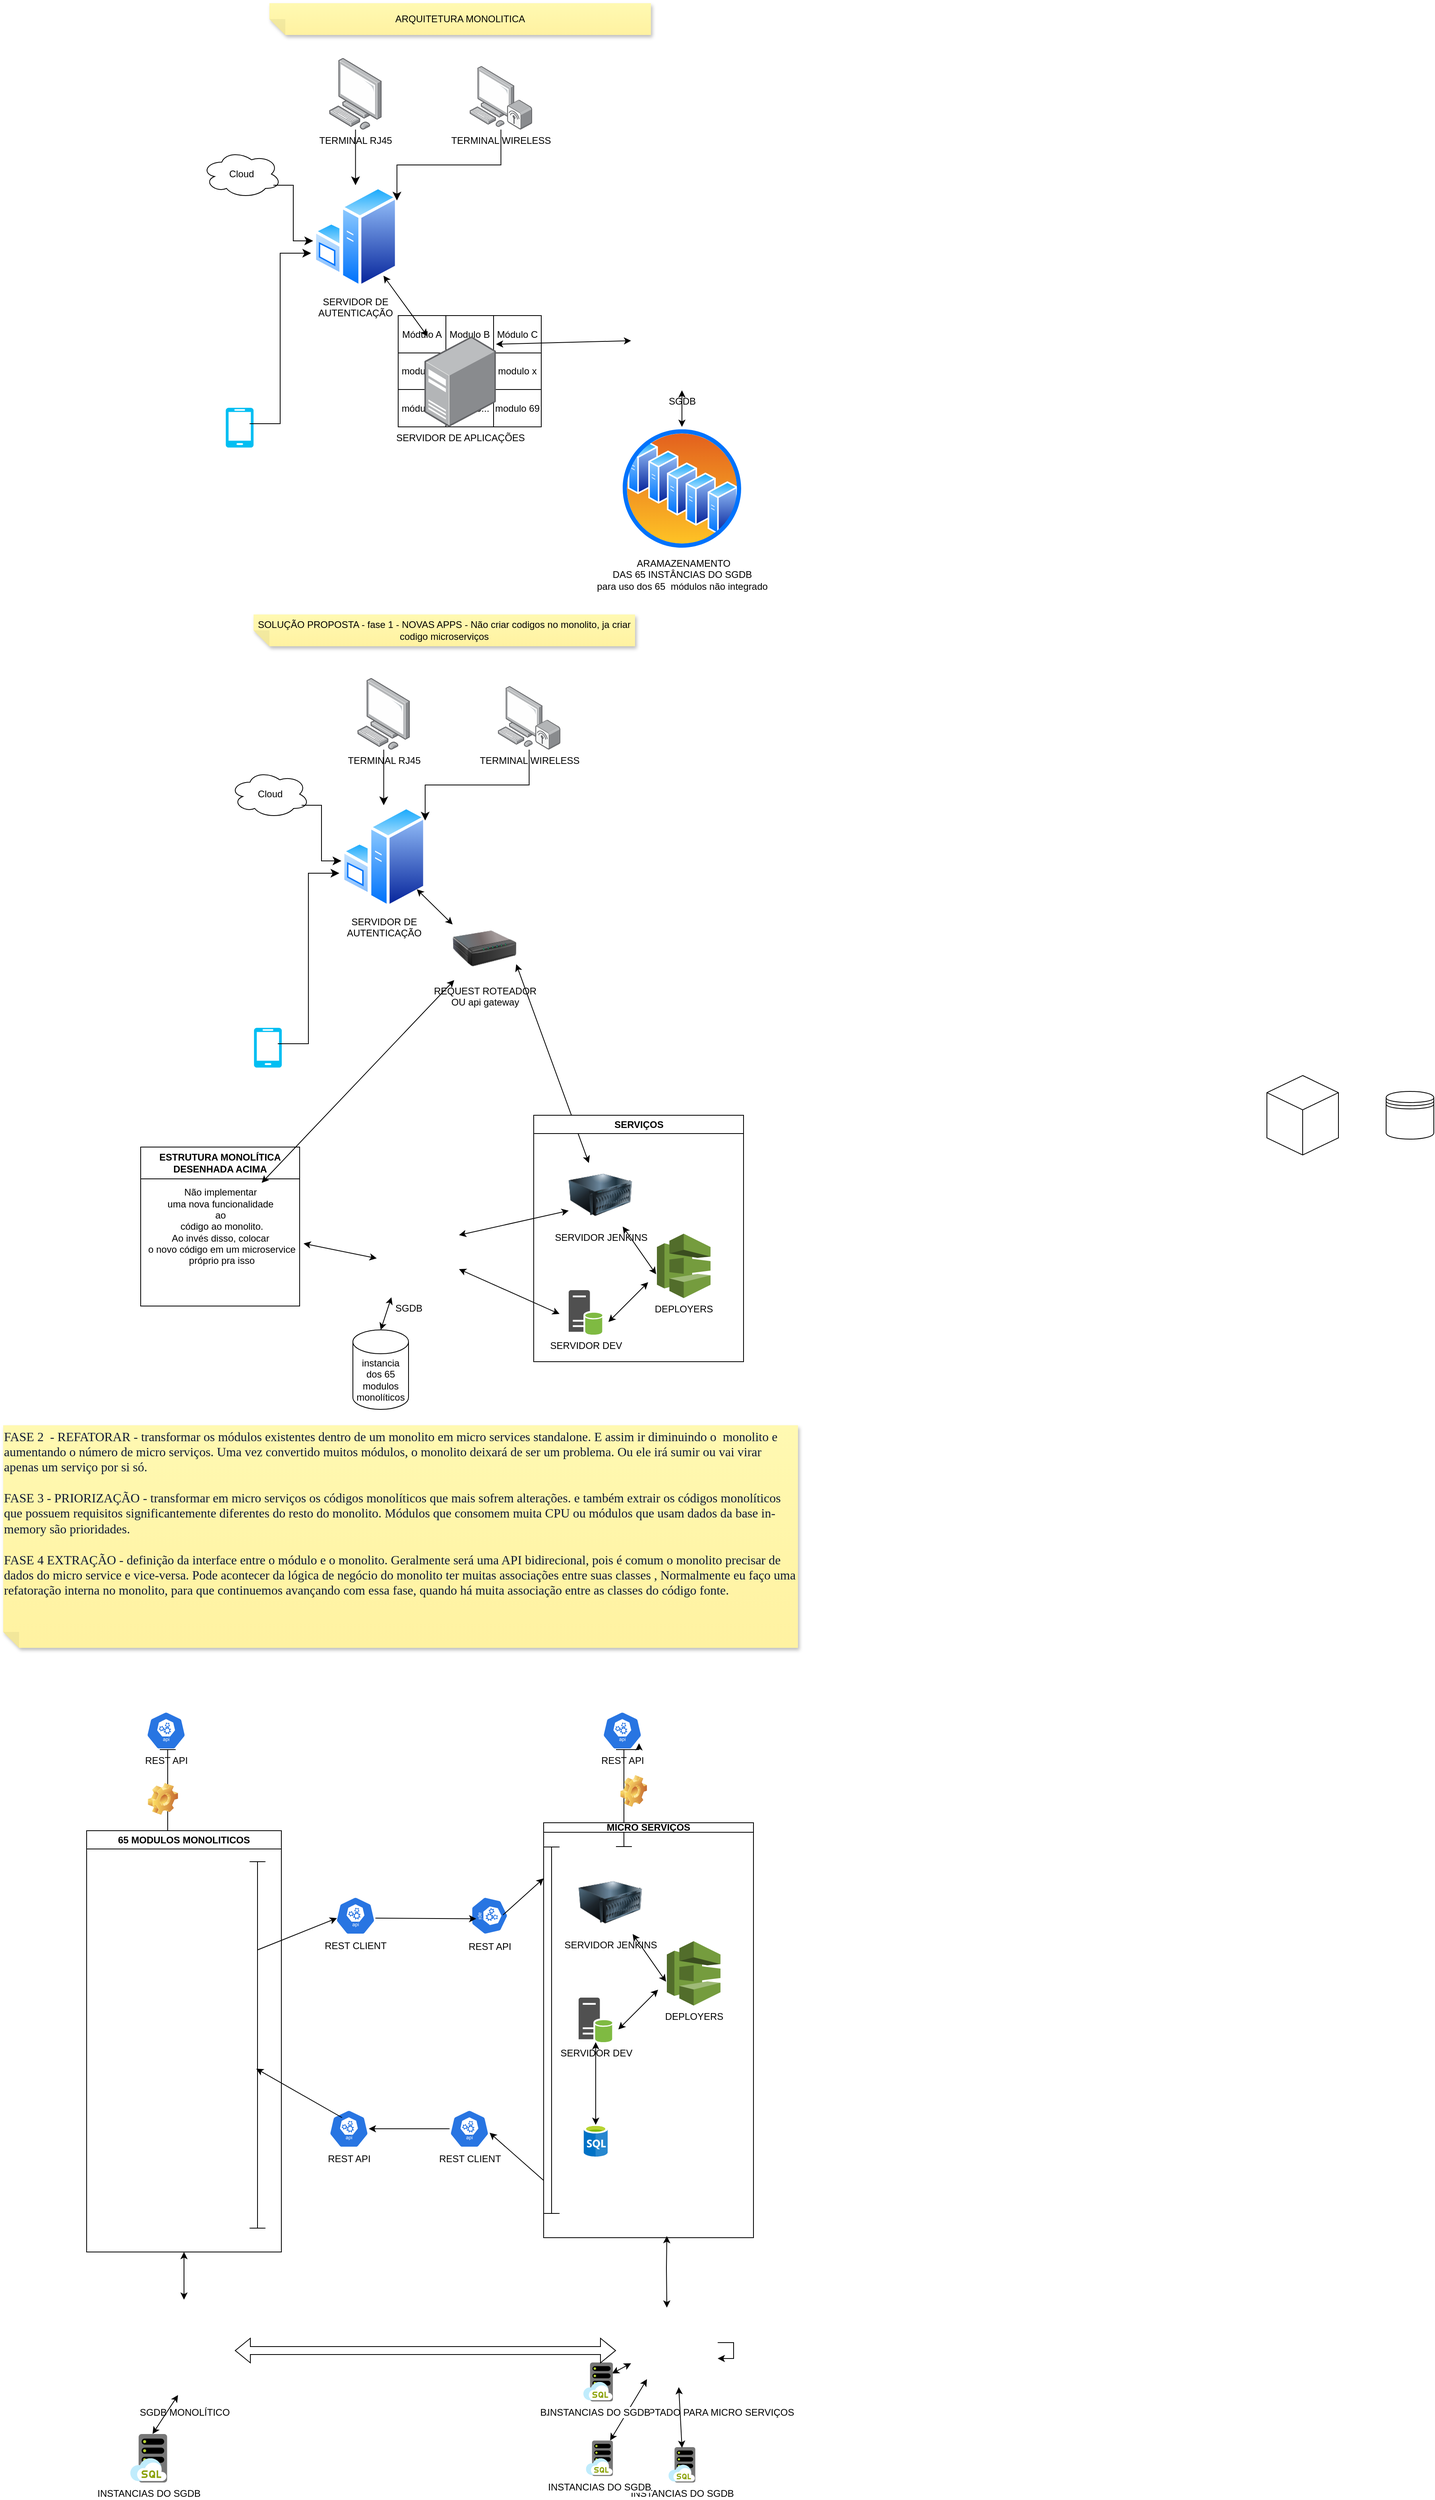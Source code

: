 <mxfile version="20.8.20" type="github">
  <diagram name="Página-1" id="vrQVgnBcplRZsaQNlVIw">
    <mxGraphModel dx="2704" dy="1742" grid="1" gridSize="10" guides="1" tooltips="1" connect="1" arrows="1" fold="1" page="1" pageScale="1" pageWidth="827" pageHeight="1169" math="0" shadow="0">
      <root>
        <mxCell id="0" />
        <mxCell id="1" parent="0" />
        <mxCell id="_jTHvkS16JHK57eq69Uk-1" value="" style="childLayout=tableLayout;recursiveResize=0;shadow=0;fillColor=none;" vertex="1" parent="1">
          <mxGeometry x="-503" y="-776" width="180" height="140" as="geometry" />
        </mxCell>
        <mxCell id="_jTHvkS16JHK57eq69Uk-2" value="" style="shape=tableRow;horizontal=0;startSize=0;swimlaneHead=0;swimlaneBody=0;top=0;left=0;bottom=0;right=0;dropTarget=0;collapsible=0;recursiveResize=0;expand=0;fontStyle=0;fillColor=none;strokeColor=inherit;" vertex="1" parent="_jTHvkS16JHK57eq69Uk-1">
          <mxGeometry width="180" height="47" as="geometry" />
        </mxCell>
        <mxCell id="_jTHvkS16JHK57eq69Uk-3" value="Módulo A" style="connectable=0;recursiveResize=0;strokeColor=inherit;fillColor=none;align=center;whiteSpace=wrap;html=1;" vertex="1" parent="_jTHvkS16JHK57eq69Uk-2">
          <mxGeometry width="60" height="47" as="geometry">
            <mxRectangle width="60" height="47" as="alternateBounds" />
          </mxGeometry>
        </mxCell>
        <mxCell id="_jTHvkS16JHK57eq69Uk-4" value="Modulo B" style="connectable=0;recursiveResize=0;strokeColor=inherit;fillColor=none;align=center;whiteSpace=wrap;html=1;" vertex="1" parent="_jTHvkS16JHK57eq69Uk-2">
          <mxGeometry x="60" width="60" height="47" as="geometry">
            <mxRectangle width="60" height="47" as="alternateBounds" />
          </mxGeometry>
        </mxCell>
        <mxCell id="_jTHvkS16JHK57eq69Uk-5" value="Módulo C" style="connectable=0;recursiveResize=0;strokeColor=inherit;fillColor=none;align=center;whiteSpace=wrap;html=1;" vertex="1" parent="_jTHvkS16JHK57eq69Uk-2">
          <mxGeometry x="120" width="60" height="47" as="geometry">
            <mxRectangle width="60" height="47" as="alternateBounds" />
          </mxGeometry>
        </mxCell>
        <mxCell id="_jTHvkS16JHK57eq69Uk-6" style="shape=tableRow;horizontal=0;startSize=0;swimlaneHead=0;swimlaneBody=0;top=0;left=0;bottom=0;right=0;dropTarget=0;collapsible=0;recursiveResize=0;expand=0;fontStyle=0;fillColor=none;strokeColor=inherit;" vertex="1" parent="_jTHvkS16JHK57eq69Uk-1">
          <mxGeometry y="47" width="180" height="46" as="geometry" />
        </mxCell>
        <mxCell id="_jTHvkS16JHK57eq69Uk-7" value="modulo D" style="connectable=0;recursiveResize=0;strokeColor=inherit;fillColor=none;align=center;whiteSpace=wrap;html=1;" vertex="1" parent="_jTHvkS16JHK57eq69Uk-6">
          <mxGeometry width="60" height="46" as="geometry">
            <mxRectangle width="60" height="46" as="alternateBounds" />
          </mxGeometry>
        </mxCell>
        <mxCell id="_jTHvkS16JHK57eq69Uk-8" value="Modulo E" style="connectable=0;recursiveResize=0;strokeColor=inherit;fillColor=none;align=center;whiteSpace=wrap;html=1;" vertex="1" parent="_jTHvkS16JHK57eq69Uk-6">
          <mxGeometry x="60" width="60" height="46" as="geometry">
            <mxRectangle width="60" height="46" as="alternateBounds" />
          </mxGeometry>
        </mxCell>
        <mxCell id="_jTHvkS16JHK57eq69Uk-9" value="modulo x" style="connectable=0;recursiveResize=0;strokeColor=inherit;fillColor=none;align=center;whiteSpace=wrap;html=1;" vertex="1" parent="_jTHvkS16JHK57eq69Uk-6">
          <mxGeometry x="120" width="60" height="46" as="geometry">
            <mxRectangle width="60" height="46" as="alternateBounds" />
          </mxGeometry>
        </mxCell>
        <mxCell id="_jTHvkS16JHK57eq69Uk-10" style="shape=tableRow;horizontal=0;startSize=0;swimlaneHead=0;swimlaneBody=0;top=0;left=0;bottom=0;right=0;dropTarget=0;collapsible=0;recursiveResize=0;expand=0;fontStyle=0;fillColor=none;strokeColor=inherit;" vertex="1" parent="_jTHvkS16JHK57eq69Uk-1">
          <mxGeometry y="93" width="180" height="47" as="geometry" />
        </mxCell>
        <mxCell id="_jTHvkS16JHK57eq69Uk-11" value="módulo N" style="connectable=0;recursiveResize=0;strokeColor=inherit;fillColor=none;align=center;whiteSpace=wrap;html=1;" vertex="1" parent="_jTHvkS16JHK57eq69Uk-10">
          <mxGeometry width="60" height="47" as="geometry">
            <mxRectangle width="60" height="47" as="alternateBounds" />
          </mxGeometry>
        </mxCell>
        <mxCell id="_jTHvkS16JHK57eq69Uk-12" value="modulo..." style="connectable=0;recursiveResize=0;strokeColor=inherit;fillColor=none;align=center;whiteSpace=wrap;html=1;" vertex="1" parent="_jTHvkS16JHK57eq69Uk-10">
          <mxGeometry x="60" width="60" height="47" as="geometry">
            <mxRectangle width="60" height="47" as="alternateBounds" />
          </mxGeometry>
        </mxCell>
        <mxCell id="_jTHvkS16JHK57eq69Uk-13" value="modulo 69" style="connectable=0;recursiveResize=0;strokeColor=inherit;fillColor=none;align=center;whiteSpace=wrap;html=1;" vertex="1" parent="_jTHvkS16JHK57eq69Uk-10">
          <mxGeometry x="120" width="60" height="47" as="geometry">
            <mxRectangle width="60" height="47" as="alternateBounds" />
          </mxGeometry>
        </mxCell>
        <mxCell id="DquQTZMPiSn_yVQ3O4vY-1" value="" style="shape=datastore;whiteSpace=wrap;html=1;" parent="1" vertex="1">
          <mxGeometry x="740" y="200" width="60" height="60" as="geometry" />
        </mxCell>
        <mxCell id="DquQTZMPiSn_yVQ3O4vY-2" value="" style="html=1;whiteSpace=wrap;shape=isoCube2;backgroundOutline=1;isoAngle=15;" parent="1" vertex="1">
          <mxGeometry x="590" y="180" width="90" height="100" as="geometry" />
        </mxCell>
        <mxCell id="DquQTZMPiSn_yVQ3O4vY-3" value="Cloud" style="ellipse;shape=cloud;whiteSpace=wrap;html=1;align=center;" parent="1" vertex="1">
          <mxGeometry x="-750" y="-984" width="100" height="60" as="geometry" />
        </mxCell>
        <mxCell id="DquQTZMPiSn_yVQ3O4vY-8" value="" style="verticalLabelPosition=bottom;html=1;verticalAlign=top;align=center;strokeColor=none;fillColor=#00BEF2;shape=mxgraph.azure.mobile;pointerEvents=1;" parent="1" vertex="1">
          <mxGeometry x="-720" y="-660" width="35" height="50" as="geometry" />
        </mxCell>
        <mxCell id="DquQTZMPiSn_yVQ3O4vY-10" value="SGDB" style="shape=image;html=1;verticalAlign=top;verticalLabelPosition=bottom;labelBackgroundColor=#ffffff;imageAspect=0;aspect=fixed;image=https://cdn2.iconfinder.com/data/icons/whcompare-isometric-web-hosting-servers/50/database-cache-128.png" parent="1" vertex="1">
          <mxGeometry x="-210" y="-810" width="128" height="128" as="geometry" />
        </mxCell>
        <mxCell id="DquQTZMPiSn_yVQ3O4vY-33" value="" style="edgeStyle=elbowEdgeStyle;elbow=horizontal;endArrow=classic;html=1;curved=0;rounded=0;endSize=8;startSize=8;entryX=-0.024;entryY=0.658;entryDx=0;entryDy=0;entryPerimeter=0;" parent="1" target="DquQTZMPiSn_yVQ3O4vY-36" edge="1">
          <mxGeometry width="50" height="50" relative="1" as="geometry">
            <mxPoint x="-690" y="-640" as="sourcePoint" />
            <mxPoint x="-620" y="-830" as="targetPoint" />
          </mxGeometry>
        </mxCell>
        <mxCell id="DquQTZMPiSn_yVQ3O4vY-35" value="" style="edgeStyle=elbowEdgeStyle;elbow=horizontal;endArrow=classic;html=1;curved=0;rounded=0;endSize=8;startSize=8;entryX=0;entryY=0.156;entryDx=0;entryDy=0;entryPerimeter=0;" parent="1" edge="1">
          <mxGeometry width="50" height="50" relative="1" as="geometry">
            <mxPoint x="-660" y="-940" as="sourcePoint" />
            <mxPoint x="-610" y="-869.985" as="targetPoint" />
          </mxGeometry>
        </mxCell>
        <mxCell id="DquQTZMPiSn_yVQ3O4vY-36" value="SERVIDOR DE &lt;br&gt;AUTENTICAÇÃO" style="aspect=fixed;perimeter=ellipsePerimeter;html=1;align=center;shadow=0;dashed=0;spacingTop=3;image;image=img/lib/active_directory/windows_server.svg;" parent="1" vertex="1">
          <mxGeometry x="-610" y="-940" width="106.6" height="130" as="geometry" />
        </mxCell>
        <mxCell id="DquQTZMPiSn_yVQ3O4vY-38" value="TERMINAL RJ45" style="points=[];aspect=fixed;html=1;align=center;shadow=0;dashed=0;image;image=img/lib/allied_telesis/computer_and_terminals/Personal_Computer.svg;" parent="1" vertex="1">
          <mxGeometry x="-590" y="-1100" width="66.41" height="90" as="geometry" />
        </mxCell>
        <mxCell id="DquQTZMPiSn_yVQ3O4vY-39" value="TERMINAL WIRELESS" style="points=[];aspect=fixed;html=1;align=center;shadow=0;dashed=0;image;image=img/lib/allied_telesis/computer_and_terminals/Personal_Computer_Wireless.svg;" parent="1" vertex="1">
          <mxGeometry x="-413" y="-1090" width="78.5" height="80" as="geometry" />
        </mxCell>
        <mxCell id="DquQTZMPiSn_yVQ3O4vY-41" value="" style="edgeStyle=elbowEdgeStyle;elbow=horizontal;endArrow=classic;html=1;curved=0;rounded=0;endSize=8;startSize=8;" parent="1" source="DquQTZMPiSn_yVQ3O4vY-38" target="DquQTZMPiSn_yVQ3O4vY-36" edge="1">
          <mxGeometry width="50" height="50" relative="1" as="geometry">
            <mxPoint x="-590" y="-870" as="sourcePoint" />
            <mxPoint x="-540" y="-920" as="targetPoint" />
            <Array as="points">
              <mxPoint x="-560" y="-930" />
            </Array>
          </mxGeometry>
        </mxCell>
        <mxCell id="DquQTZMPiSn_yVQ3O4vY-43" value="" style="edgeStyle=elbowEdgeStyle;elbow=vertical;endArrow=classic;html=1;curved=0;rounded=0;endSize=8;startSize=8;entryX=0.989;entryY=0.148;entryDx=0;entryDy=0;entryPerimeter=0;" parent="1" source="DquQTZMPiSn_yVQ3O4vY-39" target="DquQTZMPiSn_yVQ3O4vY-36" edge="1">
          <mxGeometry width="50" height="50" relative="1" as="geometry">
            <mxPoint x="-410" y="-820" as="sourcePoint" />
            <mxPoint x="-360" y="-870" as="targetPoint" />
          </mxGeometry>
        </mxCell>
        <mxCell id="DquQTZMPiSn_yVQ3O4vY-45" value="" style="endArrow=classic;startArrow=classic;html=1;rounded=0;" parent="1" source="DquQTZMPiSn_yVQ3O4vY-36" target="DquQTZMPiSn_yVQ3O4vY-48" edge="1">
          <mxGeometry width="50" height="50" relative="1" as="geometry">
            <mxPoint x="-350" y="-800" as="sourcePoint" />
            <mxPoint x="-300" y="-850" as="targetPoint" />
          </mxGeometry>
        </mxCell>
        <mxCell id="DquQTZMPiSn_yVQ3O4vY-46" value="" style="endArrow=classic;startArrow=classic;html=1;rounded=0;" parent="1" source="DquQTZMPiSn_yVQ3O4vY-10" target="DquQTZMPiSn_yVQ3O4vY-47" edge="1">
          <mxGeometry width="50" height="50" relative="1" as="geometry">
            <mxPoint x="-220" y="-730" as="sourcePoint" />
            <mxPoint x="-170" y="-730" as="targetPoint" />
          </mxGeometry>
        </mxCell>
        <mxCell id="DquQTZMPiSn_yVQ3O4vY-47" value="&amp;nbsp;ARAMAZENAMENTO&lt;br style=&quot;border-color: var(--border-color);&quot;&gt;DAS 65 INSTÂNCIAS DO SGDB&lt;br style=&quot;border-color: var(--border-color);&quot;&gt;para uso dos 65&amp;nbsp; módulos não integrado" style="aspect=fixed;perimeter=ellipsePerimeter;html=1;align=center;shadow=0;dashed=0;spacingTop=3;image;image=img/lib/active_directory/server_farm.svg;" parent="1" vertex="1">
          <mxGeometry x="-223.5" y="-636" width="155" height="155" as="geometry" />
        </mxCell>
        <mxCell id="DquQTZMPiSn_yVQ3O4vY-48" value="SERVIDOR DE APLICAÇÕES" style="points=[];aspect=fixed;html=1;align=center;shadow=0;dashed=0;image;image=img/lib/allied_telesis/computer_and_terminals/Server_Desktop.svg;" parent="1" vertex="1">
          <mxGeometry x="-470" y="-750" width="89.93" height="114" as="geometry" />
        </mxCell>
        <mxCell id="DquQTZMPiSn_yVQ3O4vY-49" value="" style="endArrow=classic;startArrow=classic;html=1;rounded=0;" parent="1" target="DquQTZMPiSn_yVQ3O4vY-10" edge="1">
          <mxGeometry width="50" height="50" relative="1" as="geometry">
            <mxPoint x="-380" y="-740" as="sourcePoint" />
            <mxPoint x="-320" y="-800" as="targetPoint" />
          </mxGeometry>
        </mxCell>
        <mxCell id="DquQTZMPiSn_yVQ3O4vY-51" value="ARQUITETURA MONOLITICA" style="shape=note;whiteSpace=wrap;html=1;backgroundOutline=1;fontColor=#000000;darkOpacity=0.05;fillColor=#FFF9B2;strokeColor=none;fillStyle=solid;direction=west;gradientDirection=north;gradientColor=#FFF2A1;shadow=1;size=20;pointerEvents=1;" parent="1" vertex="1">
          <mxGeometry x="-665.04" y="-1169" width="480" height="40" as="geometry" />
        </mxCell>
        <mxCell id="DquQTZMPiSn_yVQ3O4vY-52" value="SOLUÇÃO PROPOSTA - fase 1 - NOVAS APPS - Não criar codigos no monolito, ja criar codigo microserviços" style="shape=note;whiteSpace=wrap;html=1;backgroundOutline=1;fontColor=#000000;darkOpacity=0.05;fillColor=#FFF9B2;strokeColor=none;fillStyle=solid;direction=west;gradientDirection=north;gradientColor=#FFF2A1;shadow=1;size=20;pointerEvents=1;" parent="1" vertex="1">
          <mxGeometry x="-685" y="-400" width="480" height="40" as="geometry" />
        </mxCell>
        <mxCell id="DquQTZMPiSn_yVQ3O4vY-53" value="Cloud" style="ellipse;shape=cloud;whiteSpace=wrap;html=1;align=center;" parent="1" vertex="1">
          <mxGeometry x="-714.5" y="-204" width="100" height="60" as="geometry" />
        </mxCell>
        <mxCell id="DquQTZMPiSn_yVQ3O4vY-54" value="" style="verticalLabelPosition=bottom;html=1;verticalAlign=top;align=center;strokeColor=none;fillColor=#00BEF2;shape=mxgraph.azure.mobile;pointerEvents=1;" parent="1" vertex="1">
          <mxGeometry x="-684.5" y="120" width="35" height="50" as="geometry" />
        </mxCell>
        <mxCell id="DquQTZMPiSn_yVQ3O4vY-55" value="SGDB" style="shape=image;html=1;verticalAlign=top;verticalLabelPosition=bottom;labelBackgroundColor=#ffffff;imageAspect=0;aspect=fixed;image=https://cdn2.iconfinder.com/data/icons/whcompare-isometric-web-hosting-servers/50/database-cache-128.png" parent="1" vertex="1">
          <mxGeometry x="-554.5" y="331" width="128" height="128" as="geometry" />
        </mxCell>
        <mxCell id="DquQTZMPiSn_yVQ3O4vY-56" value="" style="edgeStyle=elbowEdgeStyle;elbow=horizontal;endArrow=classic;html=1;curved=0;rounded=0;endSize=8;startSize=8;entryX=-0.024;entryY=0.658;entryDx=0;entryDy=0;entryPerimeter=0;" parent="1" target="DquQTZMPiSn_yVQ3O4vY-58" edge="1">
          <mxGeometry width="50" height="50" relative="1" as="geometry">
            <mxPoint x="-654.5" y="140" as="sourcePoint" />
            <mxPoint x="-584.5" y="-50" as="targetPoint" />
          </mxGeometry>
        </mxCell>
        <mxCell id="DquQTZMPiSn_yVQ3O4vY-57" value="" style="edgeStyle=elbowEdgeStyle;elbow=horizontal;endArrow=classic;html=1;curved=0;rounded=0;endSize=8;startSize=8;entryX=0;entryY=0.156;entryDx=0;entryDy=0;entryPerimeter=0;" parent="1" edge="1">
          <mxGeometry width="50" height="50" relative="1" as="geometry">
            <mxPoint x="-624.5" y="-160" as="sourcePoint" />
            <mxPoint x="-574.5" y="-89.985" as="targetPoint" />
          </mxGeometry>
        </mxCell>
        <mxCell id="DquQTZMPiSn_yVQ3O4vY-58" value="SERVIDOR DE &lt;br&gt;AUTENTICAÇÃO" style="aspect=fixed;perimeter=ellipsePerimeter;html=1;align=center;shadow=0;dashed=0;spacingTop=3;image;image=img/lib/active_directory/windows_server.svg;" parent="1" vertex="1">
          <mxGeometry x="-574.5" y="-160" width="106.6" height="130" as="geometry" />
        </mxCell>
        <mxCell id="DquQTZMPiSn_yVQ3O4vY-59" value="TERMINAL RJ45" style="points=[];aspect=fixed;html=1;align=center;shadow=0;dashed=0;image;image=img/lib/allied_telesis/computer_and_terminals/Personal_Computer.svg;" parent="1" vertex="1">
          <mxGeometry x="-554.5" y="-320" width="66.41" height="90" as="geometry" />
        </mxCell>
        <mxCell id="DquQTZMPiSn_yVQ3O4vY-60" value="TERMINAL WIRELESS" style="points=[];aspect=fixed;html=1;align=center;shadow=0;dashed=0;image;image=img/lib/allied_telesis/computer_and_terminals/Personal_Computer_Wireless.svg;" parent="1" vertex="1">
          <mxGeometry x="-377.5" y="-310" width="78.5" height="80" as="geometry" />
        </mxCell>
        <mxCell id="DquQTZMPiSn_yVQ3O4vY-61" value="" style="edgeStyle=elbowEdgeStyle;elbow=horizontal;endArrow=classic;html=1;curved=0;rounded=0;endSize=8;startSize=8;" parent="1" source="DquQTZMPiSn_yVQ3O4vY-59" target="DquQTZMPiSn_yVQ3O4vY-58" edge="1">
          <mxGeometry width="50" height="50" relative="1" as="geometry">
            <mxPoint x="-554.5" y="-90" as="sourcePoint" />
            <mxPoint x="-504.5" y="-140" as="targetPoint" />
            <Array as="points">
              <mxPoint x="-524.5" y="-150" />
            </Array>
          </mxGeometry>
        </mxCell>
        <mxCell id="DquQTZMPiSn_yVQ3O4vY-62" value="" style="edgeStyle=elbowEdgeStyle;elbow=vertical;endArrow=classic;html=1;curved=0;rounded=0;endSize=8;startSize=8;entryX=0.989;entryY=0.148;entryDx=0;entryDy=0;entryPerimeter=0;" parent="1" source="DquQTZMPiSn_yVQ3O4vY-60" target="DquQTZMPiSn_yVQ3O4vY-58" edge="1">
          <mxGeometry width="50" height="50" relative="1" as="geometry">
            <mxPoint x="-374.5" y="-40" as="sourcePoint" />
            <mxPoint x="-324.5" y="-90" as="targetPoint" />
          </mxGeometry>
        </mxCell>
        <mxCell id="DquQTZMPiSn_yVQ3O4vY-63" value="" style="endArrow=classic;startArrow=classic;html=1;rounded=0;" parent="1" source="DquQTZMPiSn_yVQ3O4vY-58" edge="1">
          <mxGeometry width="50" height="50" relative="1" as="geometry">
            <mxPoint x="-314.5" y="-20" as="sourcePoint" />
            <mxPoint x="-434.5" y="-10.055" as="targetPoint" />
          </mxGeometry>
        </mxCell>
        <mxCell id="_jTHvkS16JHK57eq69Uk-33" value="" style="endArrow=classic;startArrow=classic;html=1;rounded=0;exitX=0;exitY=0.75;exitDx=0;exitDy=0;" edge="1" parent="1" source="_jTHvkS16JHK57eq69Uk-34" target="DquQTZMPiSn_yVQ3O4vY-55">
          <mxGeometry width="50" height="50" relative="1" as="geometry">
            <mxPoint x="-300" y="360" as="sourcePoint" />
            <mxPoint x="-270" y="140" as="targetPoint" />
          </mxGeometry>
        </mxCell>
        <mxCell id="_jTHvkS16JHK57eq69Uk-36" value="instancia dos 65 modulos monolíticos" style="shape=cylinder3;whiteSpace=wrap;html=1;boundedLbl=1;backgroundOutline=1;size=15;" vertex="1" parent="1">
          <mxGeometry x="-560" y="500" width="70" height="100" as="geometry" />
        </mxCell>
        <mxCell id="_jTHvkS16JHK57eq69Uk-40" value="" style="endArrow=classic;startArrow=classic;html=1;rounded=0;entryX=0.5;entryY=0;entryDx=0;entryDy=0;entryPerimeter=0;" edge="1" parent="1" source="DquQTZMPiSn_yVQ3O4vY-55" target="_jTHvkS16JHK57eq69Uk-36">
          <mxGeometry width="50" height="50" relative="1" as="geometry">
            <mxPoint x="-30" y="150" as="sourcePoint" />
            <mxPoint x="20" y="100" as="targetPoint" />
          </mxGeometry>
        </mxCell>
        <mxCell id="_jTHvkS16JHK57eq69Uk-41" value="REQUEST ROTEADOR&lt;br&gt;OU api gateway" style="image;html=1;image=img/lib/clip_art/networking/Print_Server_128x128.png" vertex="1" parent="1">
          <mxGeometry x="-434.5" y="-20" width="80" height="80" as="geometry" />
        </mxCell>
        <mxCell id="_jTHvkS16JHK57eq69Uk-42" value="ESTRUTURA MONOLÍTICA DESENHADA ACIMA" style="swimlane;whiteSpace=wrap;html=1;startSize=40;" vertex="1" parent="1">
          <mxGeometry x="-827" y="270" width="200" height="200" as="geometry" />
        </mxCell>
        <mxCell id="_jTHvkS16JHK57eq69Uk-44" value="Não implementar&lt;br&gt;uma nova funcionalidade&lt;br&gt;ao&lt;br&gt;&amp;nbsp;código ao monolito. &lt;br&gt;Ao invés disso,&amp;nbsp;colocar&lt;br&gt;&amp;nbsp;o novo código em um microservice&lt;br&gt;&amp;nbsp;próprio pra isso" style="text;html=1;align=center;verticalAlign=middle;resizable=0;points=[];autosize=1;strokeColor=none;fillColor=none;" vertex="1" parent="_jTHvkS16JHK57eq69Uk-42">
          <mxGeometry x="-5" y="45" width="210" height="110" as="geometry" />
        </mxCell>
        <mxCell id="_jTHvkS16JHK57eq69Uk-43" value="" style="endArrow=classic;startArrow=classic;html=1;rounded=0;" edge="1" parent="1" source="_jTHvkS16JHK57eq69Uk-44" target="_jTHvkS16JHK57eq69Uk-41">
          <mxGeometry width="50" height="50" relative="1" as="geometry">
            <mxPoint x="-480" y="200" as="sourcePoint" />
            <mxPoint x="-430" y="150" as="targetPoint" />
          </mxGeometry>
        </mxCell>
        <mxCell id="_jTHvkS16JHK57eq69Uk-46" value="" style="endArrow=classic;startArrow=classic;html=1;rounded=0;exitX=1;exitY=0.75;exitDx=0;exitDy=0;" edge="1" parent="1" source="_jTHvkS16JHK57eq69Uk-41" target="_jTHvkS16JHK57eq69Uk-34">
          <mxGeometry width="50" height="50" relative="1" as="geometry">
            <mxPoint x="-340" y="120" as="sourcePoint" />
            <mxPoint x="-310" y="60" as="targetPoint" />
          </mxGeometry>
        </mxCell>
        <mxCell id="_jTHvkS16JHK57eq69Uk-47" value="SERVIÇOS" style="swimlane;whiteSpace=wrap;html=1;" vertex="1" parent="1">
          <mxGeometry x="-332.5" y="230" width="264" height="310" as="geometry" />
        </mxCell>
        <mxCell id="_jTHvkS16JHK57eq69Uk-34" value="SERVIDOR JENKINS" style="image;html=1;image=img/lib/clip_art/computers/Server_128x128.png" vertex="1" parent="_jTHvkS16JHK57eq69Uk-47">
          <mxGeometry x="44" y="60" width="80" height="80" as="geometry" />
        </mxCell>
        <mxCell id="_jTHvkS16JHK57eq69Uk-48" value="DEPLOYERS" style="outlineConnect=0;dashed=0;verticalLabelPosition=bottom;verticalAlign=top;align=center;html=1;shape=mxgraph.aws3.codedeploy;fillColor=#759C3E;gradientColor=none;" vertex="1" parent="_jTHvkS16JHK57eq69Uk-47">
          <mxGeometry x="155" y="149" width="67.5" height="81" as="geometry" />
        </mxCell>
        <mxCell id="_jTHvkS16JHK57eq69Uk-49" value="" style="endArrow=classic;startArrow=classic;html=1;rounded=0;" edge="1" parent="_jTHvkS16JHK57eq69Uk-47" source="_jTHvkS16JHK57eq69Uk-34">
          <mxGeometry width="50" height="50" relative="1" as="geometry">
            <mxPoint x="104" y="250" as="sourcePoint" />
            <mxPoint x="154" y="200" as="targetPoint" />
          </mxGeometry>
        </mxCell>
        <mxCell id="_jTHvkS16JHK57eq69Uk-51" value="SERVIDOR DEV" style="sketch=0;pointerEvents=1;shadow=0;dashed=0;html=1;strokeColor=none;fillColor=#505050;labelPosition=center;verticalLabelPosition=bottom;verticalAlign=top;outlineConnect=0;align=center;shape=mxgraph.office.servers.database_server_green;" vertex="1" parent="_jTHvkS16JHK57eq69Uk-47">
          <mxGeometry x="44" y="220" width="43" height="56" as="geometry" />
        </mxCell>
        <mxCell id="_jTHvkS16JHK57eq69Uk-53" value="" style="endArrow=classic;startArrow=classic;html=1;rounded=0;" edge="1" parent="_jTHvkS16JHK57eq69Uk-47">
          <mxGeometry width="50" height="50" relative="1" as="geometry">
            <mxPoint x="94" y="260" as="sourcePoint" />
            <mxPoint x="144" y="210" as="targetPoint" />
          </mxGeometry>
        </mxCell>
        <mxCell id="_jTHvkS16JHK57eq69Uk-56" value="&lt;p style=&quot;box-sizing: border-box; border: 0px; font-variant-numeric: inherit; font-variant-east-asian: inherit; font-stretch: inherit; line-height: inherit; font-family: WorkSans-Regular; font-size: 16px; margin: 0px 0px 20px; padding: 0px; vertical-align: baseline; color: rgb(14, 24, 53); text-align: start;&quot;&gt;FASE 2&amp;nbsp; - REFATORAR - transformar os módulos existentes dentro de um monolito em micro services standalone. E assim ir diminuindo o&amp;nbsp; monolito e aumentando o número de micro serviços.&amp;nbsp;&lt;span style=&quot;background-color: initial;&quot;&gt;Uma vez convertido muitos módulos, o monolito deixará de ser um problema. Ou ele irá sumir ou vai virar apenas um serviço por si só.&lt;/span&gt;&lt;/p&gt;&lt;p style=&quot;box-sizing: border-box; border: 0px; font-variant-numeric: inherit; font-variant-east-asian: inherit; font-stretch: inherit; line-height: inherit; margin: 0px 0px 20px; padding: 0px; vertical-align: baseline; text-align: start;&quot;&gt;&lt;span style=&quot;color: rgb(14, 24, 53); font-family: WorkSans-Regular; font-size: 16px; background-color: initial;&quot;&gt;FASE 3 - PRIORIZAÇÃO - transformar em &lt;/span&gt;&lt;span style=&quot;color: rgb(14, 24, 53); font-family: WorkSans-Regular; font-size: 16px; background-color: initial;&quot;&gt;micro serviços&lt;/span&gt;&lt;span style=&quot;background-color: initial;&quot;&gt;&lt;font face=&quot;WorkSans-Regular&quot; color=&quot;#0e1835&quot;&gt;&lt;span style=&quot;font-size: 16px;&quot;&gt;&amp;nbsp;os códigos monolíticos que mais sofrem alterações. e também extrair os códigos monolíticos que possuem requisitos significantemente diferentes do resto do monolito. Módulos que consomem&amp;nbsp;muita CPU ou módulos que usam dados da base in-memory são prioridades.&amp;nbsp;&lt;/span&gt;&lt;/font&gt;&lt;/span&gt;&lt;br&gt;&lt;/p&gt;&lt;p style=&quot;box-sizing: border-box; border: 0px; font-variant-numeric: inherit; font-variant-east-asian: inherit; font-stretch: inherit; line-height: inherit; margin: 0px 0px 20px; padding: 0px; vertical-align: baseline; text-align: start;&quot;&gt;&lt;font face=&quot;WorkSans-Regular&quot; color=&quot;#0e1835&quot;&gt;&lt;span style=&quot;font-size: 16px;&quot;&gt;FASE 4 EXTRAÇÃO - definição da interface entre o módulo e o monolito. Geralmente será uma API bidirecional, pois é comum o monolito precisar de dados do micro service&amp;nbsp;e vice-versa. Pode acontecer da&amp;nbsp;&lt;/span&gt;&lt;/font&gt;&lt;span style=&quot;background-color: initial;&quot;&gt;&lt;font face=&quot;WorkSans-Regular&quot; color=&quot;#0e1835&quot;&gt;&lt;span style=&quot;font-size: 16px;&quot;&gt;lógica de negócio do monolito ter muitas associações entre suas classes , Normalmente eu faço uma refatoração&amp;nbsp;interna no monolito, para que continuemos avançando com essa fase, quando há muita associação entre as classes do código fonte.&lt;/span&gt;&lt;/font&gt;&lt;/span&gt;&lt;/p&gt;&lt;p style=&quot;box-sizing: border-box; border: 0px; font-variant-numeric: inherit; font-variant-east-asian: inherit; font-stretch: inherit; line-height: inherit; margin: 0px 0px 20px; padding: 0px; vertical-align: baseline; text-align: start;&quot;&gt;&lt;span style=&quot;background-color: initial;&quot;&gt;&lt;font face=&quot;WorkSans-Regular&quot; color=&quot;#0e1835&quot;&gt;&lt;span style=&quot;font-size: 16px;&quot;&gt;&lt;br&gt;&lt;/span&gt;&lt;/font&gt;&lt;/span&gt;&lt;/p&gt;" style="shape=note;whiteSpace=wrap;html=1;backgroundOutline=1;fontColor=#000000;darkOpacity=0.05;fillColor=#FFF9B2;strokeColor=none;fillStyle=solid;direction=west;gradientDirection=north;gradientColor=#FFF2A1;shadow=1;size=20;pointerEvents=1;" vertex="1" parent="1">
          <mxGeometry x="-1000" y="620" width="1000" height="280" as="geometry" />
        </mxCell>
        <mxCell id="_jTHvkS16JHK57eq69Uk-57" value="" style="endArrow=classic;startArrow=classic;html=1;rounded=0;" edge="1" parent="1" source="DquQTZMPiSn_yVQ3O4vY-55">
          <mxGeometry width="50" height="50" relative="1" as="geometry">
            <mxPoint x="-350" y="530" as="sourcePoint" />
            <mxPoint x="-300" y="480" as="targetPoint" />
          </mxGeometry>
        </mxCell>
        <mxCell id="_jTHvkS16JHK57eq69Uk-58" value="REST API" style="sketch=0;html=1;dashed=0;whitespace=wrap;fillColor=#2875E2;strokeColor=#ffffff;points=[[0.005,0.63,0],[0.1,0.2,0],[0.9,0.2,0],[0.5,0,0],[0.995,0.63,0],[0.72,0.99,0],[0.5,1,0],[0.28,0.99,0]];verticalLabelPosition=bottom;align=center;verticalAlign=top;shape=mxgraph.kubernetes.icon;prIcon=api" vertex="1" parent="1">
          <mxGeometry x="-820" y="980" width="50" height="48" as="geometry" />
        </mxCell>
        <mxCell id="_jTHvkS16JHK57eq69Uk-60" value="" style="endArrow=classic;startArrow=classic;html=1;rounded=0;" edge="1" parent="1" source="_jTHvkS16JHK57eq69Uk-44">
          <mxGeometry width="50" height="50" relative="1" as="geometry">
            <mxPoint x="-580" y="460" as="sourcePoint" />
            <mxPoint x="-530" y="410" as="targetPoint" />
          </mxGeometry>
        </mxCell>
        <mxCell id="_jTHvkS16JHK57eq69Uk-62" value="REST CLIENT" style="sketch=0;html=1;dashed=0;whitespace=wrap;fillColor=#2875E2;strokeColor=#ffffff;points=[[0.005,0.63,0],[0.1,0.2,0],[0.9,0.2,0],[0.5,0,0],[0.995,0.63,0],[0.72,0.99,0],[0.5,1,0],[0.28,0.99,0]];verticalLabelPosition=bottom;align=center;verticalAlign=top;shape=mxgraph.kubernetes.icon;prIcon=api" vertex="1" parent="1">
          <mxGeometry x="-581.7" y="1213" width="50" height="48" as="geometry" />
        </mxCell>
        <mxCell id="_jTHvkS16JHK57eq69Uk-63" value="REST API" style="sketch=0;html=1;dashed=0;whitespace=wrap;fillColor=#2875E2;strokeColor=#ffffff;points=[[0.005,0.63,0],[0.1,0.2,0],[0.9,0.2,0],[0.5,0,0],[0.995,0.63,0],[0.72,0.99,0],[0.5,1,0],[0.28,0.99,0]];verticalLabelPosition=bottom;align=center;verticalAlign=top;shape=mxgraph.kubernetes.icon;prIcon=api;direction=south;" vertex="1" parent="1">
          <mxGeometry x="-412" y="1212" width="48" height="50" as="geometry" />
        </mxCell>
        <mxCell id="_jTHvkS16JHK57eq69Uk-64" value="65 MODULOS MONOLITICOS" style="swimlane;whiteSpace=wrap;html=1;" vertex="1" parent="1">
          <mxGeometry x="-895" y="1130" width="245" height="530" as="geometry" />
        </mxCell>
        <mxCell id="_jTHvkS16JHK57eq69Uk-65" value="" style="shape=image;html=1;verticalAlign=top;verticalLabelPosition=bottom;labelBackgroundColor=#ffffff;imageAspect=0;aspect=fixed;image=https://cdn0.iconfinder.com/data/icons/ie_Bright/128/green_area.png" vertex="1" parent="_jTHvkS16JHK57eq69Uk-64">
          <mxGeometry x="125" y="24" width="27" height="31" as="geometry" />
        </mxCell>
        <mxCell id="_jTHvkS16JHK57eq69Uk-66" value="" style="shape=image;html=1;verticalAlign=top;verticalLabelPosition=bottom;labelBackgroundColor=#ffffff;imageAspect=0;aspect=fixed;image=https://cdn0.iconfinder.com/data/icons/ie_Bright/128/blue_area.png" vertex="1" parent="_jTHvkS16JHK57eq69Uk-64">
          <mxGeometry x="125" y="55" width="30" height="30" as="geometry" />
        </mxCell>
        <mxCell id="_jTHvkS16JHK57eq69Uk-68" value="" style="shape=image;html=1;verticalAlign=top;verticalLabelPosition=bottom;labelBackgroundColor=#ffffff;imageAspect=0;aspect=fixed;image=https://cdn0.iconfinder.com/data/icons/ie_Bright/128/blue_area.png" vertex="1" parent="_jTHvkS16JHK57eq69Uk-64">
          <mxGeometry x="165" y="55" width="30" height="30" as="geometry" />
        </mxCell>
        <mxCell id="_jTHvkS16JHK57eq69Uk-67" value="" style="shape=image;html=1;verticalAlign=top;verticalLabelPosition=bottom;labelBackgroundColor=#ffffff;imageAspect=0;aspect=fixed;image=https://cdn0.iconfinder.com/data/icons/ie_Bright/128/green_area.png" vertex="1" parent="_jTHvkS16JHK57eq69Uk-64">
          <mxGeometry x="165" y="24" width="27" height="31" as="geometry" />
        </mxCell>
        <mxCell id="_jTHvkS16JHK57eq69Uk-69" value="" style="shape=image;html=1;verticalAlign=top;verticalLabelPosition=bottom;labelBackgroundColor=#ffffff;imageAspect=0;aspect=fixed;image=https://cdn0.iconfinder.com/data/icons/ie_Bright/128/green_area.png" vertex="1" parent="_jTHvkS16JHK57eq69Uk-64">
          <mxGeometry x="87" y="24" width="27" height="31" as="geometry" />
        </mxCell>
        <mxCell id="_jTHvkS16JHK57eq69Uk-70" value="" style="shape=image;html=1;verticalAlign=top;verticalLabelPosition=bottom;labelBackgroundColor=#ffffff;imageAspect=0;aspect=fixed;image=https://cdn0.iconfinder.com/data/icons/ie_Bright/128/blue_area.png" vertex="1" parent="_jTHvkS16JHK57eq69Uk-64">
          <mxGeometry x="87" y="55" width="30" height="30" as="geometry" />
        </mxCell>
        <mxCell id="_jTHvkS16JHK57eq69Uk-74" value="" style="shape=image;html=1;verticalAlign=top;verticalLabelPosition=bottom;labelBackgroundColor=#ffffff;imageAspect=0;aspect=fixed;image=https://cdn0.iconfinder.com/data/icons/ie_Bright/128/green_area.png" vertex="1" parent="_jTHvkS16JHK57eq69Uk-64">
          <mxGeometry x="55" y="24" width="27" height="31" as="geometry" />
        </mxCell>
        <mxCell id="_jTHvkS16JHK57eq69Uk-75" value="" style="shape=image;html=1;verticalAlign=top;verticalLabelPosition=bottom;labelBackgroundColor=#ffffff;imageAspect=0;aspect=fixed;image=https://cdn0.iconfinder.com/data/icons/ie_Bright/128/blue_area.png" vertex="1" parent="_jTHvkS16JHK57eq69Uk-64">
          <mxGeometry x="55" y="55" width="30" height="30" as="geometry" />
        </mxCell>
        <mxCell id="_jTHvkS16JHK57eq69Uk-78" value="" style="shape=image;html=1;verticalAlign=top;verticalLabelPosition=bottom;labelBackgroundColor=#ffffff;imageAspect=0;aspect=fixed;image=https://cdn0.iconfinder.com/data/icons/ie_Bright/128/green_area.png" vertex="1" parent="_jTHvkS16JHK57eq69Uk-64">
          <mxGeometry x="15" y="24" width="27" height="31" as="geometry" />
        </mxCell>
        <mxCell id="_jTHvkS16JHK57eq69Uk-79" value="" style="shape=image;html=1;verticalAlign=top;verticalLabelPosition=bottom;labelBackgroundColor=#ffffff;imageAspect=0;aspect=fixed;image=https://cdn0.iconfinder.com/data/icons/ie_Bright/128/blue_area.png" vertex="1" parent="_jTHvkS16JHK57eq69Uk-64">
          <mxGeometry x="15" y="55" width="30" height="30" as="geometry" />
        </mxCell>
        <mxCell id="_jTHvkS16JHK57eq69Uk-90" value="" style="shape=image;html=1;verticalAlign=top;verticalLabelPosition=bottom;labelBackgroundColor=#ffffff;imageAspect=0;aspect=fixed;image=https://cdn0.iconfinder.com/data/icons/ie_Bright/128/green_area.png" vertex="1" parent="_jTHvkS16JHK57eq69Uk-64">
          <mxGeometry x="135" y="170" width="27" height="31" as="geometry" />
        </mxCell>
        <mxCell id="_jTHvkS16JHK57eq69Uk-91" value="" style="shape=image;html=1;verticalAlign=top;verticalLabelPosition=bottom;labelBackgroundColor=#ffffff;imageAspect=0;aspect=fixed;image=https://cdn0.iconfinder.com/data/icons/ie_Bright/128/blue_area.png" vertex="1" parent="_jTHvkS16JHK57eq69Uk-64">
          <mxGeometry x="135" y="201" width="30" height="30" as="geometry" />
        </mxCell>
        <mxCell id="_jTHvkS16JHK57eq69Uk-92" value="" style="shape=image;html=1;verticalAlign=top;verticalLabelPosition=bottom;labelBackgroundColor=#ffffff;imageAspect=0;aspect=fixed;image=https://cdn0.iconfinder.com/data/icons/ie_Bright/128/blue_area.png" vertex="1" parent="_jTHvkS16JHK57eq69Uk-64">
          <mxGeometry x="175" y="201" width="30" height="30" as="geometry" />
        </mxCell>
        <mxCell id="_jTHvkS16JHK57eq69Uk-93" value="" style="shape=image;html=1;verticalAlign=top;verticalLabelPosition=bottom;labelBackgroundColor=#ffffff;imageAspect=0;aspect=fixed;image=https://cdn0.iconfinder.com/data/icons/ie_Bright/128/green_area.png" vertex="1" parent="_jTHvkS16JHK57eq69Uk-64">
          <mxGeometry x="175" y="170" width="27" height="31" as="geometry" />
        </mxCell>
        <mxCell id="_jTHvkS16JHK57eq69Uk-94" value="" style="shape=image;html=1;verticalAlign=top;verticalLabelPosition=bottom;labelBackgroundColor=#ffffff;imageAspect=0;aspect=fixed;image=https://cdn0.iconfinder.com/data/icons/ie_Bright/128/green_area.png" vertex="1" parent="_jTHvkS16JHK57eq69Uk-64">
          <mxGeometry x="97" y="170" width="27" height="31" as="geometry" />
        </mxCell>
        <mxCell id="_jTHvkS16JHK57eq69Uk-95" value="" style="shape=image;html=1;verticalAlign=top;verticalLabelPosition=bottom;labelBackgroundColor=#ffffff;imageAspect=0;aspect=fixed;image=https://cdn0.iconfinder.com/data/icons/ie_Bright/128/blue_area.png" vertex="1" parent="_jTHvkS16JHK57eq69Uk-64">
          <mxGeometry x="97" y="201" width="30" height="30" as="geometry" />
        </mxCell>
        <mxCell id="_jTHvkS16JHK57eq69Uk-96" value="" style="shape=image;html=1;verticalAlign=top;verticalLabelPosition=bottom;labelBackgroundColor=#ffffff;imageAspect=0;aspect=fixed;image=https://cdn0.iconfinder.com/data/icons/ie_Bright/128/green_area.png" vertex="1" parent="_jTHvkS16JHK57eq69Uk-64">
          <mxGeometry x="65" y="170" width="27" height="31" as="geometry" />
        </mxCell>
        <mxCell id="_jTHvkS16JHK57eq69Uk-97" value="" style="shape=image;html=1;verticalAlign=top;verticalLabelPosition=bottom;labelBackgroundColor=#ffffff;imageAspect=0;aspect=fixed;image=https://cdn0.iconfinder.com/data/icons/ie_Bright/128/blue_area.png" vertex="1" parent="_jTHvkS16JHK57eq69Uk-64">
          <mxGeometry x="65" y="200" width="31" height="31" as="geometry" />
        </mxCell>
        <mxCell id="_jTHvkS16JHK57eq69Uk-98" value="" style="shape=image;html=1;verticalAlign=top;verticalLabelPosition=bottom;labelBackgroundColor=#ffffff;imageAspect=0;aspect=fixed;image=https://cdn0.iconfinder.com/data/icons/ie_Bright/128/green_area.png" vertex="1" parent="_jTHvkS16JHK57eq69Uk-64">
          <mxGeometry x="25" y="170" width="27" height="31" as="geometry" />
        </mxCell>
        <mxCell id="_jTHvkS16JHK57eq69Uk-99" value="" style="shape=image;html=1;verticalAlign=top;verticalLabelPosition=bottom;labelBackgroundColor=#ffffff;imageAspect=0;aspect=fixed;image=https://cdn0.iconfinder.com/data/icons/ie_Bright/128/blue_area.png" vertex="1" parent="_jTHvkS16JHK57eq69Uk-64">
          <mxGeometry x="25" y="201" width="30" height="30" as="geometry" />
        </mxCell>
        <mxCell id="_jTHvkS16JHK57eq69Uk-115" value="" style="shape=image;html=1;verticalAlign=top;verticalLabelPosition=bottom;labelBackgroundColor=#ffffff;imageAspect=0;aspect=fixed;image=https://cdn0.iconfinder.com/data/icons/ie_Bright/128/green_area.png" vertex="1" parent="_jTHvkS16JHK57eq69Uk-64">
          <mxGeometry x="135" y="430" width="27" height="31" as="geometry" />
        </mxCell>
        <mxCell id="_jTHvkS16JHK57eq69Uk-116" value="" style="shape=image;html=1;verticalAlign=top;verticalLabelPosition=bottom;labelBackgroundColor=#ffffff;imageAspect=0;aspect=fixed;image=https://cdn0.iconfinder.com/data/icons/ie_Bright/128/green_area.png" vertex="1" parent="_jTHvkS16JHK57eq69Uk-64">
          <mxGeometry x="175" y="430" width="27" height="31" as="geometry" />
        </mxCell>
        <mxCell id="_jTHvkS16JHK57eq69Uk-117" value="" style="shape=image;html=1;verticalAlign=top;verticalLabelPosition=bottom;labelBackgroundColor=#ffffff;imageAspect=0;aspect=fixed;image=https://cdn0.iconfinder.com/data/icons/ie_Bright/128/green_area.png" vertex="1" parent="_jTHvkS16JHK57eq69Uk-64">
          <mxGeometry x="97" y="430" width="27" height="31" as="geometry" />
        </mxCell>
        <mxCell id="_jTHvkS16JHK57eq69Uk-118" value="" style="shape=image;html=1;verticalAlign=top;verticalLabelPosition=bottom;labelBackgroundColor=#ffffff;imageAspect=0;aspect=fixed;image=https://cdn0.iconfinder.com/data/icons/ie_Bright/128/green_area.png" vertex="1" parent="_jTHvkS16JHK57eq69Uk-64">
          <mxGeometry x="65" y="430" width="27" height="31" as="geometry" />
        </mxCell>
        <mxCell id="_jTHvkS16JHK57eq69Uk-119" value="" style="shape=image;html=1;verticalAlign=top;verticalLabelPosition=bottom;labelBackgroundColor=#ffffff;imageAspect=0;aspect=fixed;image=https://cdn0.iconfinder.com/data/icons/ie_Bright/128/green_area.png" vertex="1" parent="_jTHvkS16JHK57eq69Uk-64">
          <mxGeometry x="25" y="430" width="27" height="31" as="geometry" />
        </mxCell>
        <mxCell id="_jTHvkS16JHK57eq69Uk-120" value="" style="shape=image;html=1;verticalAlign=top;verticalLabelPosition=bottom;labelBackgroundColor=#ffffff;imageAspect=0;aspect=fixed;image=https://cdn0.iconfinder.com/data/icons/ie_Bright/128/green_area.png" vertex="1" parent="_jTHvkS16JHK57eq69Uk-64">
          <mxGeometry x="135" y="360" width="27" height="31" as="geometry" />
        </mxCell>
        <mxCell id="_jTHvkS16JHK57eq69Uk-121" value="" style="shape=image;html=1;verticalAlign=top;verticalLabelPosition=bottom;labelBackgroundColor=#ffffff;imageAspect=0;aspect=fixed;image=https://cdn0.iconfinder.com/data/icons/ie_Bright/128/blue_area.png" vertex="1" parent="_jTHvkS16JHK57eq69Uk-64">
          <mxGeometry x="135" y="391" width="30" height="30" as="geometry" />
        </mxCell>
        <mxCell id="_jTHvkS16JHK57eq69Uk-122" value="" style="shape=image;html=1;verticalAlign=top;verticalLabelPosition=bottom;labelBackgroundColor=#ffffff;imageAspect=0;aspect=fixed;image=https://cdn0.iconfinder.com/data/icons/ie_Bright/128/blue_area.png" vertex="1" parent="_jTHvkS16JHK57eq69Uk-64">
          <mxGeometry x="175" y="391" width="30" height="30" as="geometry" />
        </mxCell>
        <mxCell id="_jTHvkS16JHK57eq69Uk-123" value="" style="shape=image;html=1;verticalAlign=top;verticalLabelPosition=bottom;labelBackgroundColor=#ffffff;imageAspect=0;aspect=fixed;image=https://cdn0.iconfinder.com/data/icons/ie_Bright/128/green_area.png" vertex="1" parent="_jTHvkS16JHK57eq69Uk-64">
          <mxGeometry x="175" y="360" width="27" height="31" as="geometry" />
        </mxCell>
        <mxCell id="_jTHvkS16JHK57eq69Uk-124" value="" style="shape=image;html=1;verticalAlign=top;verticalLabelPosition=bottom;labelBackgroundColor=#ffffff;imageAspect=0;aspect=fixed;image=https://cdn0.iconfinder.com/data/icons/ie_Bright/128/green_area.png" vertex="1" parent="_jTHvkS16JHK57eq69Uk-64">
          <mxGeometry x="97" y="360" width="27" height="31" as="geometry" />
        </mxCell>
        <mxCell id="_jTHvkS16JHK57eq69Uk-125" value="" style="shape=image;html=1;verticalAlign=top;verticalLabelPosition=bottom;labelBackgroundColor=#ffffff;imageAspect=0;aspect=fixed;image=https://cdn0.iconfinder.com/data/icons/ie_Bright/128/blue_area.png" vertex="1" parent="_jTHvkS16JHK57eq69Uk-64">
          <mxGeometry x="97" y="391" width="30" height="30" as="geometry" />
        </mxCell>
        <mxCell id="_jTHvkS16JHK57eq69Uk-126" value="" style="shape=image;html=1;verticalAlign=top;verticalLabelPosition=bottom;labelBackgroundColor=#ffffff;imageAspect=0;aspect=fixed;image=https://cdn0.iconfinder.com/data/icons/ie_Bright/128/green_area.png" vertex="1" parent="_jTHvkS16JHK57eq69Uk-64">
          <mxGeometry x="65" y="360" width="27" height="31" as="geometry" />
        </mxCell>
        <mxCell id="_jTHvkS16JHK57eq69Uk-127" value="" style="shape=image;html=1;verticalAlign=top;verticalLabelPosition=bottom;labelBackgroundColor=#ffffff;imageAspect=0;aspect=fixed;image=https://cdn0.iconfinder.com/data/icons/ie_Bright/128/blue_area.png" vertex="1" parent="_jTHvkS16JHK57eq69Uk-64">
          <mxGeometry x="65" y="391" width="30" height="30" as="geometry" />
        </mxCell>
        <mxCell id="_jTHvkS16JHK57eq69Uk-128" value="" style="shape=image;html=1;verticalAlign=top;verticalLabelPosition=bottom;labelBackgroundColor=#ffffff;imageAspect=0;aspect=fixed;image=https://cdn0.iconfinder.com/data/icons/ie_Bright/128/green_area.png" vertex="1" parent="_jTHvkS16JHK57eq69Uk-64">
          <mxGeometry x="25" y="360" width="27" height="31" as="geometry" />
        </mxCell>
        <mxCell id="_jTHvkS16JHK57eq69Uk-129" value="" style="shape=image;html=1;verticalAlign=top;verticalLabelPosition=bottom;labelBackgroundColor=#ffffff;imageAspect=0;aspect=fixed;image=https://cdn0.iconfinder.com/data/icons/ie_Bright/128/blue_area.png" vertex="1" parent="_jTHvkS16JHK57eq69Uk-64">
          <mxGeometry x="25" y="391" width="30" height="30" as="geometry" />
        </mxCell>
        <mxCell id="_jTHvkS16JHK57eq69Uk-130" value="" style="shape=image;html=1;verticalAlign=top;verticalLabelPosition=bottom;labelBackgroundColor=#ffffff;imageAspect=0;aspect=fixed;image=https://cdn0.iconfinder.com/data/icons/ie_Bright/128/green_area.png" vertex="1" parent="_jTHvkS16JHK57eq69Uk-64">
          <mxGeometry x="135" y="470" width="27" height="31" as="geometry" />
        </mxCell>
        <mxCell id="_jTHvkS16JHK57eq69Uk-131" value="" style="shape=image;html=1;verticalAlign=top;verticalLabelPosition=bottom;labelBackgroundColor=#ffffff;imageAspect=0;aspect=fixed;image=https://cdn0.iconfinder.com/data/icons/ie_Bright/128/green_area.png" vertex="1" parent="_jTHvkS16JHK57eq69Uk-64">
          <mxGeometry x="175" y="470" width="27" height="31" as="geometry" />
        </mxCell>
        <mxCell id="_jTHvkS16JHK57eq69Uk-132" value="" style="shape=image;html=1;verticalAlign=top;verticalLabelPosition=bottom;labelBackgroundColor=#ffffff;imageAspect=0;aspect=fixed;image=https://cdn0.iconfinder.com/data/icons/ie_Bright/128/green_area.png" vertex="1" parent="_jTHvkS16JHK57eq69Uk-64">
          <mxGeometry x="97" y="470" width="27" height="31" as="geometry" />
        </mxCell>
        <mxCell id="_jTHvkS16JHK57eq69Uk-133" value="" style="shape=image;html=1;verticalAlign=top;verticalLabelPosition=bottom;labelBackgroundColor=#ffffff;imageAspect=0;aspect=fixed;image=https://cdn0.iconfinder.com/data/icons/ie_Bright/128/green_area.png" vertex="1" parent="_jTHvkS16JHK57eq69Uk-64">
          <mxGeometry x="65" y="470" width="27" height="31" as="geometry" />
        </mxCell>
        <mxCell id="_jTHvkS16JHK57eq69Uk-134" value="" style="shape=image;html=1;verticalAlign=top;verticalLabelPosition=bottom;labelBackgroundColor=#ffffff;imageAspect=0;aspect=fixed;image=https://cdn0.iconfinder.com/data/icons/ie_Bright/128/green_area.png" vertex="1" parent="_jTHvkS16JHK57eq69Uk-64">
          <mxGeometry x="25" y="470" width="27" height="31" as="geometry" />
        </mxCell>
        <mxCell id="_jTHvkS16JHK57eq69Uk-140" value="" style="shape=crossbar;whiteSpace=wrap;html=1;rounded=1;direction=south;" vertex="1" parent="_jTHvkS16JHK57eq69Uk-64">
          <mxGeometry x="205" y="39" width="20" height="461" as="geometry" />
        </mxCell>
        <mxCell id="_jTHvkS16JHK57eq69Uk-142" value="" style="endArrow=classic;html=1;rounded=0;" edge="1" parent="_jTHvkS16JHK57eq69Uk-64">
          <mxGeometry width="50" height="50" relative="1" as="geometry">
            <mxPoint x="215" y="150" as="sourcePoint" />
            <mxPoint x="315" y="110" as="targetPoint" />
          </mxGeometry>
        </mxCell>
        <mxCell id="_jTHvkS16JHK57eq69Uk-80" value="" style="shape=image;html=1;verticalAlign=top;verticalLabelPosition=bottom;labelBackgroundColor=#ffffff;imageAspect=0;aspect=fixed;image=https://cdn0.iconfinder.com/data/icons/ie_Bright/128/green_area.png" vertex="1" parent="1">
          <mxGeometry x="-760" y="1230" width="27" height="31" as="geometry" />
        </mxCell>
        <mxCell id="_jTHvkS16JHK57eq69Uk-81" value="" style="shape=image;html=1;verticalAlign=top;verticalLabelPosition=bottom;labelBackgroundColor=#ffffff;imageAspect=0;aspect=fixed;image=https://cdn0.iconfinder.com/data/icons/ie_Bright/128/blue_area.png" vertex="1" parent="1">
          <mxGeometry x="-760" y="1261" width="30" height="30" as="geometry" />
        </mxCell>
        <mxCell id="_jTHvkS16JHK57eq69Uk-82" value="" style="shape=image;html=1;verticalAlign=top;verticalLabelPosition=bottom;labelBackgroundColor=#ffffff;imageAspect=0;aspect=fixed;image=https://cdn0.iconfinder.com/data/icons/ie_Bright/128/blue_area.png" vertex="1" parent="1">
          <mxGeometry x="-720" y="1261" width="30" height="30" as="geometry" />
        </mxCell>
        <mxCell id="_jTHvkS16JHK57eq69Uk-83" value="" style="shape=image;html=1;verticalAlign=top;verticalLabelPosition=bottom;labelBackgroundColor=#ffffff;imageAspect=0;aspect=fixed;image=https://cdn0.iconfinder.com/data/icons/ie_Bright/128/green_area.png" vertex="1" parent="1">
          <mxGeometry x="-720" y="1230" width="27" height="31" as="geometry" />
        </mxCell>
        <mxCell id="_jTHvkS16JHK57eq69Uk-84" value="" style="shape=image;html=1;verticalAlign=top;verticalLabelPosition=bottom;labelBackgroundColor=#ffffff;imageAspect=0;aspect=fixed;image=https://cdn0.iconfinder.com/data/icons/ie_Bright/128/green_area.png" vertex="1" parent="1">
          <mxGeometry x="-798" y="1230" width="27" height="31" as="geometry" />
        </mxCell>
        <mxCell id="_jTHvkS16JHK57eq69Uk-85" value="" style="shape=image;html=1;verticalAlign=top;verticalLabelPosition=bottom;labelBackgroundColor=#ffffff;imageAspect=0;aspect=fixed;image=https://cdn0.iconfinder.com/data/icons/ie_Bright/128/blue_area.png" vertex="1" parent="1">
          <mxGeometry x="-798" y="1261" width="30" height="30" as="geometry" />
        </mxCell>
        <mxCell id="_jTHvkS16JHK57eq69Uk-86" value="" style="shape=image;html=1;verticalAlign=top;verticalLabelPosition=bottom;labelBackgroundColor=#ffffff;imageAspect=0;aspect=fixed;image=https://cdn0.iconfinder.com/data/icons/ie_Bright/128/green_area.png" vertex="1" parent="1">
          <mxGeometry x="-830" y="1230" width="27" height="31" as="geometry" />
        </mxCell>
        <mxCell id="_jTHvkS16JHK57eq69Uk-87" value="" style="shape=image;html=1;verticalAlign=top;verticalLabelPosition=bottom;labelBackgroundColor=#ffffff;imageAspect=0;aspect=fixed;image=https://cdn0.iconfinder.com/data/icons/ie_Bright/128/blue_area.png" vertex="1" parent="1">
          <mxGeometry x="-830" y="1261" width="30" height="30" as="geometry" />
        </mxCell>
        <mxCell id="_jTHvkS16JHK57eq69Uk-88" value="" style="shape=image;html=1;verticalAlign=top;verticalLabelPosition=bottom;labelBackgroundColor=#ffffff;imageAspect=0;aspect=fixed;image=https://cdn0.iconfinder.com/data/icons/ie_Bright/128/green_area.png" vertex="1" parent="1">
          <mxGeometry x="-870" y="1230" width="27" height="31" as="geometry" />
        </mxCell>
        <mxCell id="_jTHvkS16JHK57eq69Uk-89" value="" style="shape=image;html=1;verticalAlign=top;verticalLabelPosition=bottom;labelBackgroundColor=#ffffff;imageAspect=0;aspect=fixed;image=https://cdn0.iconfinder.com/data/icons/ie_Bright/128/blue_area.png" vertex="1" parent="1">
          <mxGeometry x="-870" y="1261" width="30" height="30" as="geometry" />
        </mxCell>
        <mxCell id="_jTHvkS16JHK57eq69Uk-100" value="" style="shape=image;html=1;verticalAlign=top;verticalLabelPosition=bottom;labelBackgroundColor=#ffffff;imageAspect=0;aspect=fixed;image=https://cdn0.iconfinder.com/data/icons/ie_Bright/128/green_area.png" vertex="1" parent="1">
          <mxGeometry x="-760" y="1450" width="27" height="31" as="geometry" />
        </mxCell>
        <mxCell id="_jTHvkS16JHK57eq69Uk-101" value="" style="shape=image;html=1;verticalAlign=top;verticalLabelPosition=bottom;labelBackgroundColor=#ffffff;imageAspect=0;aspect=fixed;image=https://cdn0.iconfinder.com/data/icons/ie_Bright/128/green_area.png" vertex="1" parent="1">
          <mxGeometry x="-720" y="1450" width="27" height="31" as="geometry" />
        </mxCell>
        <mxCell id="_jTHvkS16JHK57eq69Uk-102" value="" style="shape=image;html=1;verticalAlign=top;verticalLabelPosition=bottom;labelBackgroundColor=#ffffff;imageAspect=0;aspect=fixed;image=https://cdn0.iconfinder.com/data/icons/ie_Bright/128/green_area.png" vertex="1" parent="1">
          <mxGeometry x="-798" y="1450" width="27" height="31" as="geometry" />
        </mxCell>
        <mxCell id="_jTHvkS16JHK57eq69Uk-103" value="" style="shape=image;html=1;verticalAlign=top;verticalLabelPosition=bottom;labelBackgroundColor=#ffffff;imageAspect=0;aspect=fixed;image=https://cdn0.iconfinder.com/data/icons/ie_Bright/128/green_area.png" vertex="1" parent="1">
          <mxGeometry x="-830" y="1450" width="27" height="31" as="geometry" />
        </mxCell>
        <mxCell id="_jTHvkS16JHK57eq69Uk-104" value="" style="shape=image;html=1;verticalAlign=top;verticalLabelPosition=bottom;labelBackgroundColor=#ffffff;imageAspect=0;aspect=fixed;image=https://cdn0.iconfinder.com/data/icons/ie_Bright/128/green_area.png" vertex="1" parent="1">
          <mxGeometry x="-870" y="1450" width="27" height="31" as="geometry" />
        </mxCell>
        <mxCell id="_jTHvkS16JHK57eq69Uk-105" value="" style="shape=image;html=1;verticalAlign=top;verticalLabelPosition=bottom;labelBackgroundColor=#ffffff;imageAspect=0;aspect=fixed;image=https://cdn0.iconfinder.com/data/icons/ie_Bright/128/green_area.png" vertex="1" parent="1">
          <mxGeometry x="-760" y="1380" width="27" height="31" as="geometry" />
        </mxCell>
        <mxCell id="_jTHvkS16JHK57eq69Uk-106" value="" style="shape=image;html=1;verticalAlign=top;verticalLabelPosition=bottom;labelBackgroundColor=#ffffff;imageAspect=0;aspect=fixed;image=https://cdn0.iconfinder.com/data/icons/ie_Bright/128/blue_area.png" vertex="1" parent="1">
          <mxGeometry x="-760" y="1411" width="30" height="30" as="geometry" />
        </mxCell>
        <mxCell id="_jTHvkS16JHK57eq69Uk-107" value="" style="shape=image;html=1;verticalAlign=top;verticalLabelPosition=bottom;labelBackgroundColor=#ffffff;imageAspect=0;aspect=fixed;image=https://cdn0.iconfinder.com/data/icons/ie_Bright/128/blue_area.png" vertex="1" parent="1">
          <mxGeometry x="-720" y="1411" width="30" height="30" as="geometry" />
        </mxCell>
        <mxCell id="_jTHvkS16JHK57eq69Uk-108" value="" style="shape=image;html=1;verticalAlign=top;verticalLabelPosition=bottom;labelBackgroundColor=#ffffff;imageAspect=0;aspect=fixed;image=https://cdn0.iconfinder.com/data/icons/ie_Bright/128/green_area.png" vertex="1" parent="1">
          <mxGeometry x="-720" y="1380" width="27" height="31" as="geometry" />
        </mxCell>
        <mxCell id="_jTHvkS16JHK57eq69Uk-109" value="" style="shape=image;html=1;verticalAlign=top;verticalLabelPosition=bottom;labelBackgroundColor=#ffffff;imageAspect=0;aspect=fixed;image=https://cdn0.iconfinder.com/data/icons/ie_Bright/128/green_area.png" vertex="1" parent="1">
          <mxGeometry x="-798" y="1380" width="27" height="31" as="geometry" />
        </mxCell>
        <mxCell id="_jTHvkS16JHK57eq69Uk-110" value="" style="shape=image;html=1;verticalAlign=top;verticalLabelPosition=bottom;labelBackgroundColor=#ffffff;imageAspect=0;aspect=fixed;image=https://cdn0.iconfinder.com/data/icons/ie_Bright/128/blue_area.png" vertex="1" parent="1">
          <mxGeometry x="-798" y="1411" width="30" height="30" as="geometry" />
        </mxCell>
        <mxCell id="_jTHvkS16JHK57eq69Uk-111" value="" style="shape=image;html=1;verticalAlign=top;verticalLabelPosition=bottom;labelBackgroundColor=#ffffff;imageAspect=0;aspect=fixed;image=https://cdn0.iconfinder.com/data/icons/ie_Bright/128/green_area.png" vertex="1" parent="1">
          <mxGeometry x="-830" y="1380" width="27" height="31" as="geometry" />
        </mxCell>
        <mxCell id="_jTHvkS16JHK57eq69Uk-112" value="" style="shape=image;html=1;verticalAlign=top;verticalLabelPosition=bottom;labelBackgroundColor=#ffffff;imageAspect=0;aspect=fixed;image=https://cdn0.iconfinder.com/data/icons/ie_Bright/128/blue_area.png" vertex="1" parent="1">
          <mxGeometry x="-830" y="1411" width="30" height="30" as="geometry" />
        </mxCell>
        <mxCell id="_jTHvkS16JHK57eq69Uk-113" value="" style="shape=image;html=1;verticalAlign=top;verticalLabelPosition=bottom;labelBackgroundColor=#ffffff;imageAspect=0;aspect=fixed;image=https://cdn0.iconfinder.com/data/icons/ie_Bright/128/green_area.png" vertex="1" parent="1">
          <mxGeometry x="-870" y="1380" width="27" height="31" as="geometry" />
        </mxCell>
        <mxCell id="_jTHvkS16JHK57eq69Uk-114" value="" style="shape=image;html=1;verticalAlign=top;verticalLabelPosition=bottom;labelBackgroundColor=#ffffff;imageAspect=0;aspect=fixed;image=https://cdn0.iconfinder.com/data/icons/ie_Bright/128/blue_area.png" vertex="1" parent="1">
          <mxGeometry x="-870" y="1411" width="30" height="30" as="geometry" />
        </mxCell>
        <mxCell id="_jTHvkS16JHK57eq69Uk-135" value="" style="shape=crossbar;whiteSpace=wrap;html=1;rounded=1;direction=south;" vertex="1" parent="1">
          <mxGeometry x="-803" y="1028" width="20" height="102" as="geometry" />
        </mxCell>
        <mxCell id="_jTHvkS16JHK57eq69Uk-137" value="" style="shape=image;html=1;verticalLabelPosition=bottom;verticalAlign=top;imageAspect=0;image=img/clipart/Gear_128x128.png" vertex="1" parent="1">
          <mxGeometry x="-818" y="1070" width="38" height="40" as="geometry" />
        </mxCell>
        <mxCell id="_jTHvkS16JHK57eq69Uk-143" value="" style="endArrow=classic;html=1;rounded=0;entryX=0.576;entryY=0.85;entryDx=0;entryDy=0;entryPerimeter=0;" edge="1" parent="1" target="_jTHvkS16JHK57eq69Uk-63">
          <mxGeometry width="50" height="50" relative="1" as="geometry">
            <mxPoint x="-531.7" y="1240" as="sourcePoint" />
            <mxPoint x="-481.7" y="1190" as="targetPoint" />
          </mxGeometry>
        </mxCell>
        <mxCell id="_jTHvkS16JHK57eq69Uk-144" value="REST API" style="sketch=0;html=1;dashed=0;whitespace=wrap;fillColor=#2875E2;strokeColor=#ffffff;points=[[0.005,0.63,0],[0.1,0.2,0],[0.9,0.2,0],[0.5,0,0],[0.995,0.63,0],[0.72,0.99,0],[0.5,1,0],[0.28,0.99,0]];verticalLabelPosition=bottom;align=center;verticalAlign=top;shape=mxgraph.kubernetes.icon;prIcon=api" vertex="1" parent="1">
          <mxGeometry x="-590" y="1481" width="50" height="48" as="geometry" />
        </mxCell>
        <mxCell id="_jTHvkS16JHK57eq69Uk-145" value="REST CLIENT" style="sketch=0;html=1;dashed=0;whitespace=wrap;fillColor=#2875E2;strokeColor=#ffffff;points=[[0.005,0.63,0],[0.1,0.2,0],[0.9,0.2,0],[0.5,0,0],[0.995,0.63,0],[0.72,0.99,0],[0.5,1,0],[0.28,0.99,0]];verticalLabelPosition=bottom;align=center;verticalAlign=top;shape=mxgraph.kubernetes.icon;prIcon=api" vertex="1" parent="1">
          <mxGeometry x="-438.37" y="1481" width="50" height="48" as="geometry" />
        </mxCell>
        <mxCell id="_jTHvkS16JHK57eq69Uk-147" value="" style="endArrow=classic;html=1;rounded=0;" edge="1" parent="1" source="_jTHvkS16JHK57eq69Uk-145">
          <mxGeometry width="50" height="50" relative="1" as="geometry">
            <mxPoint x="-440" y="1510" as="sourcePoint" />
            <mxPoint x="-540" y="1505" as="targetPoint" />
          </mxGeometry>
        </mxCell>
        <mxCell id="_jTHvkS16JHK57eq69Uk-148" value="" style="endArrow=classic;html=1;rounded=0;entryX=0.565;entryY=0.58;entryDx=0;entryDy=0;entryPerimeter=0;" edge="1" parent="1" target="_jTHvkS16JHK57eq69Uk-140">
          <mxGeometry width="50" height="50" relative="1" as="geometry">
            <mxPoint x="-573.59" y="1491" as="sourcePoint" />
            <mxPoint x="-523.59" y="1441" as="targetPoint" />
            <Array as="points" />
          </mxGeometry>
        </mxCell>
        <mxCell id="_jTHvkS16JHK57eq69Uk-150" value="REST API" style="sketch=0;html=1;dashed=0;whitespace=wrap;fillColor=#2875E2;strokeColor=#ffffff;points=[[0.005,0.63,0],[0.1,0.2,0],[0.9,0.2,0],[0.5,0,0],[0.995,0.63,0],[0.72,0.99,0],[0.5,1,0],[0.28,0.99,0]];verticalLabelPosition=bottom;align=center;verticalAlign=top;shape=mxgraph.kubernetes.icon;prIcon=api" vertex="1" parent="1">
          <mxGeometry x="-246" y="980" width="50" height="48" as="geometry" />
        </mxCell>
        <mxCell id="_jTHvkS16JHK57eq69Uk-151" value="" style="shape=crossbar;whiteSpace=wrap;html=1;rounded=1;direction=south;" vertex="1" parent="1">
          <mxGeometry x="-229" y="1028" width="20" height="122" as="geometry" />
        </mxCell>
        <mxCell id="_jTHvkS16JHK57eq69Uk-152" value="" style="shape=image;html=1;verticalLabelPosition=bottom;verticalAlign=top;imageAspect=0;image=img/clipart/Gear_128x128.png" vertex="1" parent="1">
          <mxGeometry x="-223.5" y="1060" width="33.5" height="40" as="geometry" />
        </mxCell>
        <mxCell id="_jTHvkS16JHK57eq69Uk-154" value="MICRO SERVIÇOS" style="swimlane;whiteSpace=wrap;html=1;startSize=12;" vertex="1" parent="1">
          <mxGeometry x="-320" y="1120" width="264" height="522" as="geometry" />
        </mxCell>
        <mxCell id="_jTHvkS16JHK57eq69Uk-155" value="SERVIDOR JENKINS" style="image;html=1;image=img/lib/clip_art/computers/Server_128x128.png" vertex="1" parent="_jTHvkS16JHK57eq69Uk-154">
          <mxGeometry x="44" y="60" width="80" height="80" as="geometry" />
        </mxCell>
        <mxCell id="_jTHvkS16JHK57eq69Uk-156" value="DEPLOYERS" style="outlineConnect=0;dashed=0;verticalLabelPosition=bottom;verticalAlign=top;align=center;html=1;shape=mxgraph.aws3.codedeploy;fillColor=#759C3E;gradientColor=none;" vertex="1" parent="_jTHvkS16JHK57eq69Uk-154">
          <mxGeometry x="155" y="149" width="67.5" height="81" as="geometry" />
        </mxCell>
        <mxCell id="_jTHvkS16JHK57eq69Uk-157" value="" style="endArrow=classic;startArrow=classic;html=1;rounded=0;" edge="1" parent="_jTHvkS16JHK57eq69Uk-154" source="_jTHvkS16JHK57eq69Uk-155">
          <mxGeometry width="50" height="50" relative="1" as="geometry">
            <mxPoint x="104" y="250" as="sourcePoint" />
            <mxPoint x="154" y="200" as="targetPoint" />
          </mxGeometry>
        </mxCell>
        <mxCell id="_jTHvkS16JHK57eq69Uk-158" value="SERVIDOR DEV" style="sketch=0;pointerEvents=1;shadow=0;dashed=0;html=1;strokeColor=none;fillColor=#505050;labelPosition=center;verticalLabelPosition=bottom;verticalAlign=top;outlineConnect=0;align=center;shape=mxgraph.office.servers.database_server_green;" vertex="1" parent="_jTHvkS16JHK57eq69Uk-154">
          <mxGeometry x="44" y="220" width="43" height="56" as="geometry" />
        </mxCell>
        <mxCell id="_jTHvkS16JHK57eq69Uk-159" value="" style="endArrow=classic;startArrow=classic;html=1;rounded=0;" edge="1" parent="_jTHvkS16JHK57eq69Uk-154">
          <mxGeometry width="50" height="50" relative="1" as="geometry">
            <mxPoint x="94" y="260" as="sourcePoint" />
            <mxPoint x="144" y="210" as="targetPoint" />
          </mxGeometry>
        </mxCell>
        <mxCell id="_jTHvkS16JHK57eq69Uk-164" value="" style="shape=crossbar;whiteSpace=wrap;html=1;rounded=1;direction=south;" vertex="1" parent="_jTHvkS16JHK57eq69Uk-154">
          <mxGeometry y="30.5" width="20" height="461" as="geometry" />
        </mxCell>
        <mxCell id="_jTHvkS16JHK57eq69Uk-176" value="" style="sketch=0;aspect=fixed;html=1;points=[];align=center;image;fontSize=12;image=img/lib/mscae/SQL_Database_generic.svg;" vertex="1" parent="_jTHvkS16JHK57eq69Uk-154">
          <mxGeometry x="50.3" y="380" width="30.4" height="40" as="geometry" />
        </mxCell>
        <mxCell id="_jTHvkS16JHK57eq69Uk-179" value="" style="endArrow=classic;startArrow=classic;html=1;rounded=0;" edge="1" parent="_jTHvkS16JHK57eq69Uk-154" source="_jTHvkS16JHK57eq69Uk-176" target="_jTHvkS16JHK57eq69Uk-158">
          <mxGeometry width="50" height="50" relative="1" as="geometry">
            <mxPoint x="59" y="326" as="sourcePoint" />
            <mxPoint x="109" y="276" as="targetPoint" />
          </mxGeometry>
        </mxCell>
        <mxCell id="_jTHvkS16JHK57eq69Uk-161" style="edgeStyle=orthogonalEdgeStyle;rounded=0;orthogonalLoop=1;jettySize=auto;html=1;exitX=0.5;exitY=1;exitDx=0;exitDy=0;exitPerimeter=0;entryX=0.92;entryY=0.833;entryDx=0;entryDy=0;entryPerimeter=0;" edge="1" parent="1" source="_jTHvkS16JHK57eq69Uk-150" target="_jTHvkS16JHK57eq69Uk-150">
          <mxGeometry relative="1" as="geometry" />
        </mxCell>
        <mxCell id="_jTHvkS16JHK57eq69Uk-162" value="" style="endArrow=classic;html=1;rounded=0;exitX=0.48;exitY=0.15;exitDx=0;exitDy=0;exitPerimeter=0;" edge="1" parent="1" source="_jTHvkS16JHK57eq69Uk-63">
          <mxGeometry width="50" height="50" relative="1" as="geometry">
            <mxPoint x="-380" y="1220" as="sourcePoint" />
            <mxPoint x="-320" y="1190" as="targetPoint" />
          </mxGeometry>
        </mxCell>
        <mxCell id="_jTHvkS16JHK57eq69Uk-163" value="" style="endArrow=classic;html=1;rounded=0;" edge="1" parent="1">
          <mxGeometry width="50" height="50" relative="1" as="geometry">
            <mxPoint x="-320" y="1570" as="sourcePoint" />
            <mxPoint x="-388" y="1510" as="targetPoint" />
          </mxGeometry>
        </mxCell>
        <mxCell id="_jTHvkS16JHK57eq69Uk-165" value="BANCO DE DADOS ADAPTADO PARA MICRO SERVIÇOS" style="shape=image;html=1;verticalAlign=top;verticalLabelPosition=bottom;labelBackgroundColor=#ffffff;imageAspect=0;aspect=fixed;image=https://cdn2.iconfinder.com/data/icons/whcompare-isometric-web-hosting-servers/50/cloud-computing-128.png" vertex="1" parent="1">
          <mxGeometry x="-229" y="1720" width="128" height="128" as="geometry" />
        </mxCell>
        <mxCell id="_jTHvkS16JHK57eq69Uk-166" value="SGDB MONOLÍTICO" style="shape=image;html=1;verticalAlign=top;verticalLabelPosition=bottom;labelBackgroundColor=#ffffff;imageAspect=0;aspect=fixed;image=https://cdn2.iconfinder.com/data/icons/whcompare-isometric-web-hosting-servers/50/database-128.png" vertex="1" parent="1">
          <mxGeometry x="-836.5" y="1720" width="128" height="128" as="geometry" />
        </mxCell>
        <mxCell id="_jTHvkS16JHK57eq69Uk-167" value="" style="endArrow=classic;startArrow=classic;html=1;rounded=0;entryX=0.5;entryY=1;entryDx=0;entryDy=0;" edge="1" parent="1" source="_jTHvkS16JHK57eq69Uk-166" target="_jTHvkS16JHK57eq69Uk-64">
          <mxGeometry width="50" height="50" relative="1" as="geometry">
            <mxPoint x="-790" y="1720" as="sourcePoint" />
            <mxPoint x="-740" y="1670" as="targetPoint" />
          </mxGeometry>
        </mxCell>
        <mxCell id="_jTHvkS16JHK57eq69Uk-169" value="" style="endArrow=classic;startArrow=classic;html=1;rounded=0;" edge="1" parent="1">
          <mxGeometry width="50" height="50" relative="1" as="geometry">
            <mxPoint x="-165" y="1730" as="sourcePoint" />
            <mxPoint x="-165" y="1640" as="targetPoint" />
            <Array as="points">
              <mxPoint x="-165.5" y="1680" />
            </Array>
          </mxGeometry>
        </mxCell>
        <mxCell id="_jTHvkS16JHK57eq69Uk-177" value="INSTANCIAS DO SGDB" style="sketch=0;aspect=fixed;html=1;points=[];align=center;image;fontSize=12;image=img/lib/mscae/SQL_Managed_Instances.svg;" vertex="1" parent="1">
          <mxGeometry x="-840" y="1889" width="46.36" height="61" as="geometry" />
        </mxCell>
        <mxCell id="_jTHvkS16JHK57eq69Uk-178" value="" style="endArrow=classic;startArrow=classic;html=1;rounded=0;exitX=0.603;exitY=-0.002;exitDx=0;exitDy=0;exitPerimeter=0;" edge="1" parent="1" source="_jTHvkS16JHK57eq69Uk-177">
          <mxGeometry width="50" height="50" relative="1" as="geometry">
            <mxPoint x="-841.5" y="1889" as="sourcePoint" />
            <mxPoint x="-780" y="1840" as="targetPoint" />
          </mxGeometry>
        </mxCell>
        <mxCell id="_jTHvkS16JHK57eq69Uk-180" value="INSTANCIAS DO SGDB" style="sketch=0;aspect=fixed;html=1;points=[];align=center;image;fontSize=12;image=img/lib/mscae/SQL_Managed_Instances.svg;" vertex="1" parent="1">
          <mxGeometry x="-162.89" y="1905.55" width="33.78" height="44.45" as="geometry" />
        </mxCell>
        <mxCell id="_jTHvkS16JHK57eq69Uk-182" value="" style="endArrow=classic;startArrow=classic;html=1;rounded=0;" edge="1" parent="1" source="_jTHvkS16JHK57eq69Uk-185">
          <mxGeometry width="50" height="50" relative="1" as="geometry">
            <mxPoint x="-220" y="1930" as="sourcePoint" />
            <mxPoint x="-190" y="1820" as="targetPoint" />
          </mxGeometry>
        </mxCell>
        <mxCell id="_jTHvkS16JHK57eq69Uk-183" value="" style="endArrow=classic;startArrow=classic;html=1;rounded=0;exitX=0.969;exitY=0.282;exitDx=0;exitDy=0;exitPerimeter=0;" edge="1" parent="1" source="_jTHvkS16JHK57eq69Uk-184">
          <mxGeometry width="50" height="50" relative="1" as="geometry">
            <mxPoint x="-310" y="1780" as="sourcePoint" />
            <mxPoint x="-210" y="1800" as="targetPoint" />
          </mxGeometry>
        </mxCell>
        <mxCell id="_jTHvkS16JHK57eq69Uk-184" value="INSTANCIAS DO SGDB" style="sketch=0;aspect=fixed;html=1;points=[];align=center;image;fontSize=12;image=img/lib/mscae/SQL_Managed_Instances.svg;" vertex="1" parent="1">
          <mxGeometry x="-270" y="1799" width="37.24" height="49" as="geometry" />
        </mxCell>
        <mxCell id="_jTHvkS16JHK57eq69Uk-185" value="INSTANCIAS DO SGDB" style="sketch=0;aspect=fixed;html=1;points=[];align=center;image;fontSize=12;image=img/lib/mscae/SQL_Managed_Instances.svg;" vertex="1" parent="1">
          <mxGeometry x="-266.76" y="1897.13" width="34" height="44.74" as="geometry" />
        </mxCell>
        <mxCell id="_jTHvkS16JHK57eq69Uk-187" style="edgeStyle=orthogonalEdgeStyle;rounded=0;orthogonalLoop=1;jettySize=auto;html=1;" edge="1" parent="1" source="_jTHvkS16JHK57eq69Uk-165" target="_jTHvkS16JHK57eq69Uk-165">
          <mxGeometry relative="1" as="geometry" />
        </mxCell>
        <mxCell id="_jTHvkS16JHK57eq69Uk-188" value="" style="endArrow=classic;startArrow=classic;html=1;rounded=0;entryX=0.503;entryY=0.018;entryDx=0;entryDy=0;entryPerimeter=0;" edge="1" parent="1" target="_jTHvkS16JHK57eq69Uk-180">
          <mxGeometry width="50" height="50" relative="1" as="geometry">
            <mxPoint x="-150" y="1830" as="sourcePoint" />
            <mxPoint x="-80" y="1890" as="targetPoint" />
          </mxGeometry>
        </mxCell>
        <mxCell id="_jTHvkS16JHK57eq69Uk-190" value="" style="shape=flexArrow;endArrow=classic;startArrow=classic;html=1;rounded=0;" edge="1" parent="1" source="_jTHvkS16JHK57eq69Uk-166" target="_jTHvkS16JHK57eq69Uk-165">
          <mxGeometry width="100" height="100" relative="1" as="geometry">
            <mxPoint x="-530" y="1780" as="sourcePoint" />
            <mxPoint x="-430" y="1680" as="targetPoint" />
          </mxGeometry>
        </mxCell>
      </root>
    </mxGraphModel>
  </diagram>
</mxfile>
